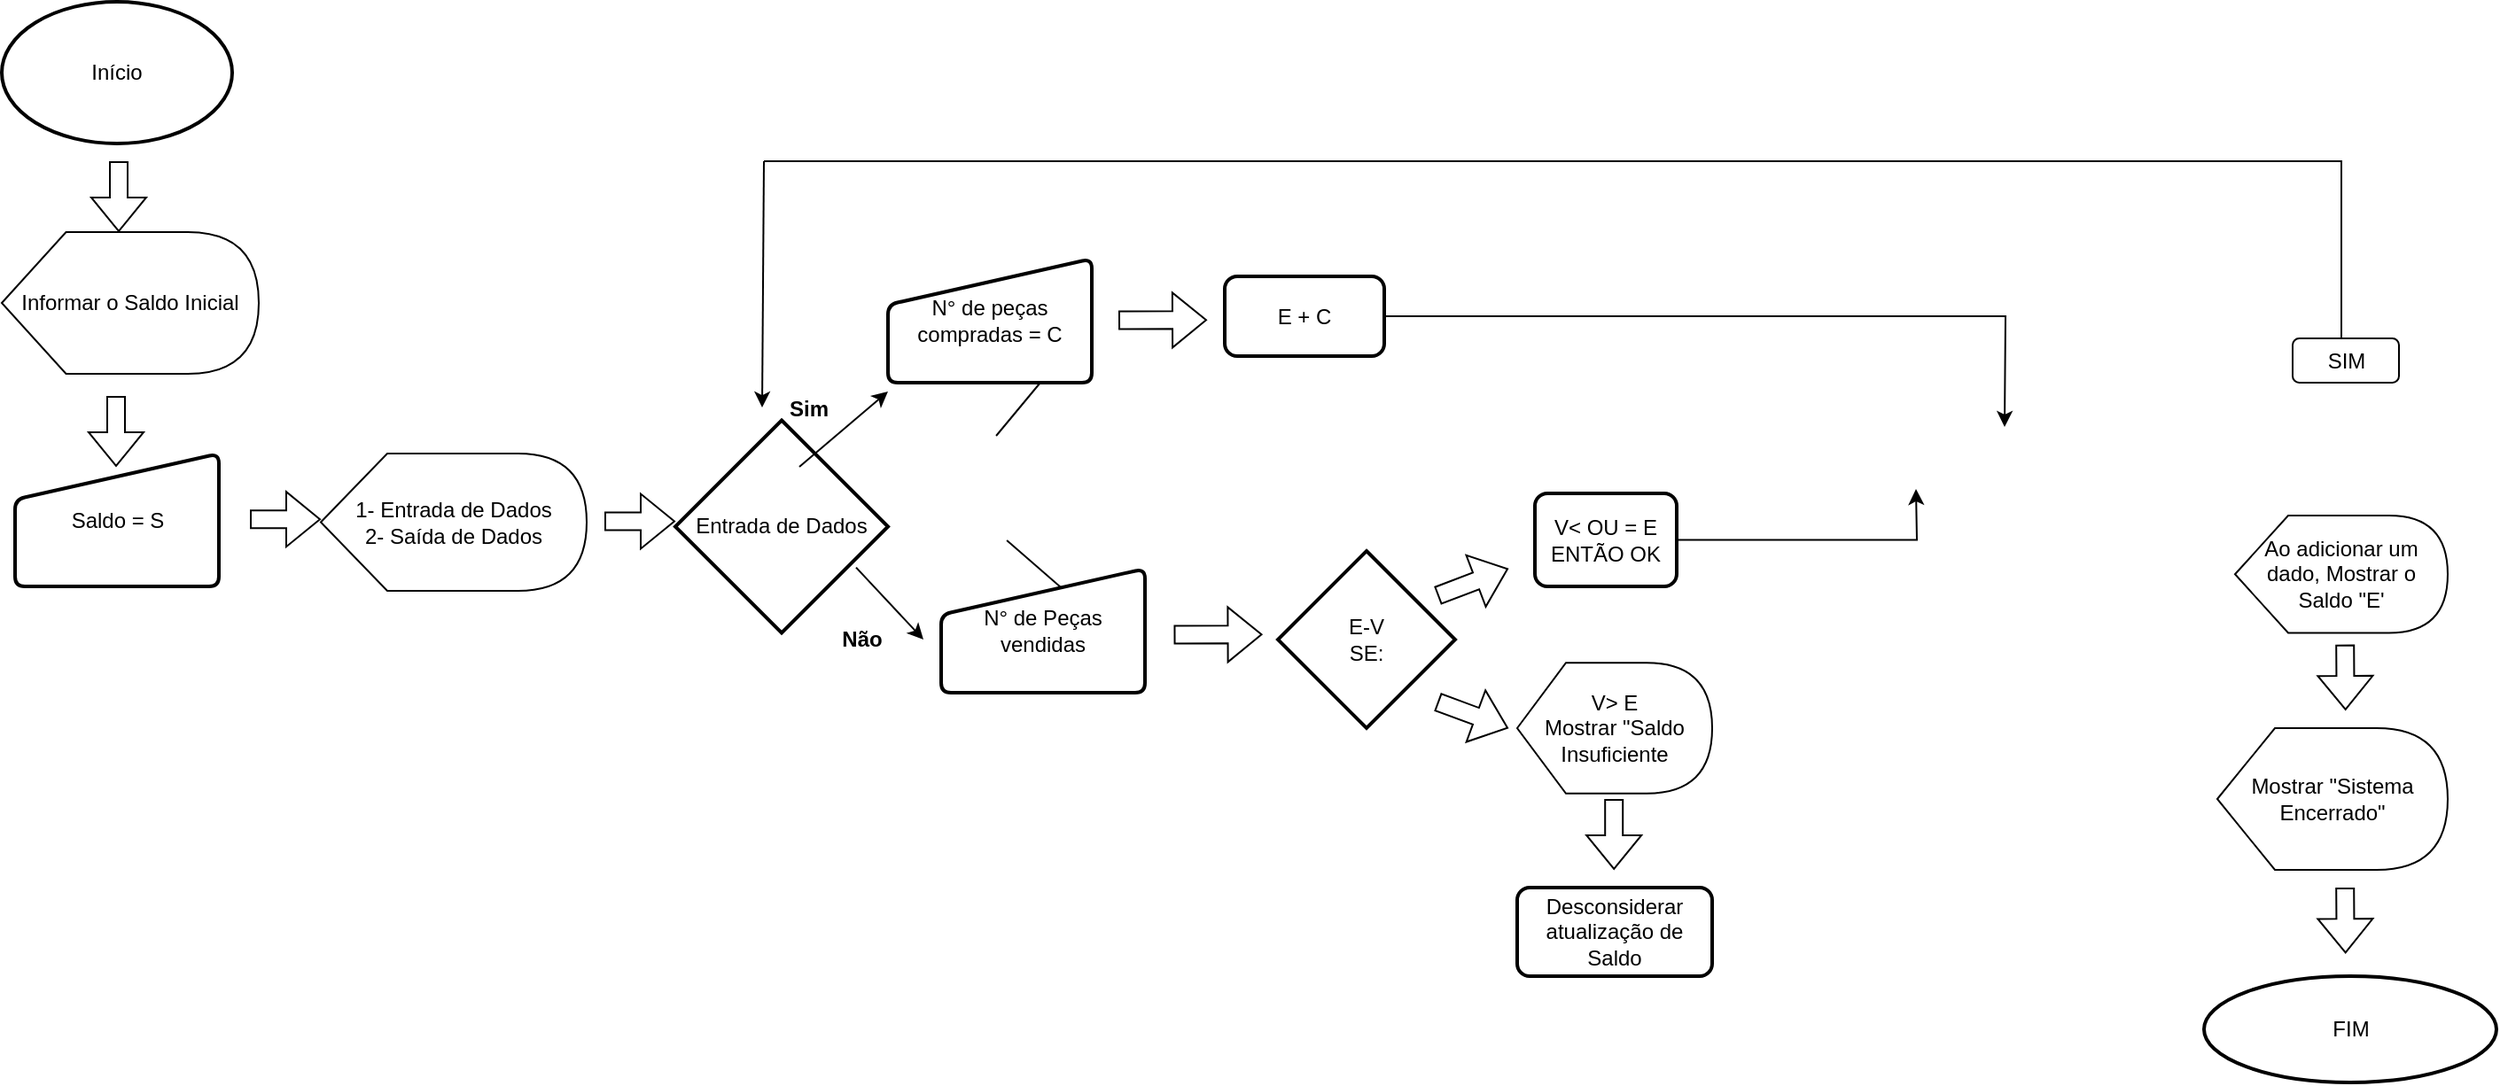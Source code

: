 <mxfile version="22.0.8" type="github" pages="2">
  <diagram id="zAwM45DpHathXPrW85D2" name="Página-1">
    <mxGraphModel dx="1434" dy="774" grid="1" gridSize="10" guides="1" tooltips="1" connect="1" arrows="1" fold="1" page="1" pageScale="1" pageWidth="980" pageHeight="690" math="0" shadow="0">
      <root>
        <mxCell id="0" />
        <mxCell id="1" parent="0" />
        <mxCell id="URq3C6O7KlHp4ZyZ8w96-13" value="" style="shape=flexArrow;endArrow=classic;html=1;rounded=0;" parent="1" edge="1">
          <mxGeometry width="50" height="50" relative="1" as="geometry">
            <mxPoint x="180" y="332.1" as="sourcePoint" />
            <mxPoint x="220" y="332.1" as="targetPoint" />
          </mxGeometry>
        </mxCell>
        <mxCell id="URq3C6O7KlHp4ZyZ8w96-16" value="" style="shape=flexArrow;endArrow=classic;html=1;rounded=0;" parent="1" edge="1">
          <mxGeometry width="50" height="50" relative="1" as="geometry">
            <mxPoint x="380" y="333.25" as="sourcePoint" />
            <mxPoint x="420" y="333.25" as="targetPoint" />
          </mxGeometry>
        </mxCell>
        <mxCell id="nw8zfE0IweU4Bdvtm1-o-6" style="edgeStyle=orthogonalEdgeStyle;rounded=0;orthogonalLoop=1;jettySize=auto;html=1;exitX=1;exitY=0.5;exitDx=0;exitDy=0;" parent="1" source="URq3C6O7KlHp4ZyZ8w96-17" edge="1">
          <mxGeometry relative="1" as="geometry">
            <mxPoint x="1170" y="280" as="targetPoint" />
          </mxGeometry>
        </mxCell>
        <mxCell id="URq3C6O7KlHp4ZyZ8w96-17" value="E + C" style="rounded=1;whiteSpace=wrap;html=1;absoluteArcSize=1;arcSize=14;strokeWidth=2;" parent="1" vertex="1">
          <mxGeometry x="730" y="195" width="90" height="45" as="geometry" />
        </mxCell>
        <mxCell id="URq3C6O7KlHp4ZyZ8w96-18" value="" style="endArrow=none;html=1;rounded=0;exitX=1;exitY=0.5;exitDx=0;exitDy=0;entryX=0.092;entryY=0;entryDx=0;entryDy=0;entryPerimeter=0;" parent="1" source="1x2nDWAGcZtVaxNC59Dj-2" edge="1">
          <mxGeometry width="50" height="50" relative="1" as="geometry">
            <mxPoint x="630" y="225" as="sourcePoint" />
            <mxPoint x="601.04" y="285" as="targetPoint" />
          </mxGeometry>
        </mxCell>
        <mxCell id="nw8zfE0IweU4Bdvtm1-o-7" style="edgeStyle=orthogonalEdgeStyle;rounded=0;orthogonalLoop=1;jettySize=auto;html=1;exitX=1;exitY=0.5;exitDx=0;exitDy=0;" parent="1" source="URq3C6O7KlHp4ZyZ8w96-20" edge="1">
          <mxGeometry relative="1" as="geometry">
            <mxPoint x="1120" y="315" as="targetPoint" />
          </mxGeometry>
        </mxCell>
        <mxCell id="URq3C6O7KlHp4ZyZ8w96-20" value="&lt;div&gt;V&amp;lt; OU = E &lt;br&gt;&lt;/div&gt;&lt;div&gt;ENTÃO OK&lt;br&gt;&lt;/div&gt;" style="rounded=1;whiteSpace=wrap;html=1;absoluteArcSize=1;arcSize=14;strokeWidth=2;" parent="1" vertex="1">
          <mxGeometry x="905" y="317.5" width="80" height="52.5" as="geometry" />
        </mxCell>
        <mxCell id="URq3C6O7KlHp4ZyZ8w96-26" value="Desconsiderar atualização de Saldo" style="rounded=1;whiteSpace=wrap;html=1;absoluteArcSize=1;arcSize=14;strokeWidth=2;" parent="1" vertex="1">
          <mxGeometry x="895" y="540" width="110" height="50" as="geometry" />
        </mxCell>
        <mxCell id="URq3C6O7KlHp4ZyZ8w96-31" value="" style="endArrow=none;html=1;rounded=0;entryX=1;entryY=0.5;entryDx=0;entryDy=0;exitX=0.142;exitY=0.983;exitDx=0;exitDy=0;exitPerimeter=0;" parent="1" edge="1">
          <mxGeometry width="50" height="50" relative="1" as="geometry">
            <mxPoint x="607.04" y="343.98" as="sourcePoint" />
            <mxPoint x="680" y="407.5" as="targetPoint" />
          </mxGeometry>
        </mxCell>
        <mxCell id="nw8zfE0IweU4Bdvtm1-o-11" value="SIM" style="rounded=1;whiteSpace=wrap;html=1;" parent="1" vertex="1">
          <mxGeometry x="1332.5" y="230" width="60" height="25" as="geometry" />
        </mxCell>
        <mxCell id="nw8zfE0IweU4Bdvtm1-o-17" value="FIM" style="ellipse;whiteSpace=wrap;html=1;rounded=1;arcSize=14;strokeWidth=2;" parent="1" vertex="1">
          <mxGeometry x="1282.5" y="590" width="165" height="60" as="geometry" />
        </mxCell>
        <mxCell id="nw8zfE0IweU4Bdvtm1-o-20" value="" style="shape=partialRectangle;whiteSpace=wrap;html=1;top=0;left=0;fillColor=none;rotation=-90;" parent="1" vertex="1">
          <mxGeometry x="1280" y="150" width="100" height="60" as="geometry" />
        </mxCell>
        <mxCell id="nw8zfE0IweU4Bdvtm1-o-23" value="" style="endArrow=none;html=1;rounded=0;" parent="1" edge="1">
          <mxGeometry width="50" height="50" relative="1" as="geometry">
            <mxPoint x="470" y="130" as="sourcePoint" />
            <mxPoint x="1300" y="130" as="targetPoint" />
          </mxGeometry>
        </mxCell>
        <mxCell id="nw8zfE0IweU4Bdvtm1-o-24" value="" style="endArrow=classic;html=1;rounded=0;entryX=-0.02;entryY=0.467;entryDx=0;entryDy=0;entryPerimeter=0;" parent="1" edge="1" target="j-H4uwWkcxne6lNj_nC7-4">
          <mxGeometry width="50" height="50" relative="1" as="geometry">
            <mxPoint x="470" y="130" as="sourcePoint" />
            <mxPoint x="469.5" y="280" as="targetPoint" />
          </mxGeometry>
        </mxCell>
        <mxCell id="dijSrvxacsLSLiNsPIf2-5" value="Início" style="strokeWidth=2;html=1;shape=mxgraph.flowchart.start_2;whiteSpace=wrap;" parent="1" vertex="1">
          <mxGeometry x="40" y="40" width="130" height="80" as="geometry" />
        </mxCell>
        <mxCell id="dijSrvxacsLSLiNsPIf2-7" value="" style="shape=flexArrow;endArrow=classic;html=1;rounded=0;" parent="1" edge="1">
          <mxGeometry width="50" height="50" relative="1" as="geometry">
            <mxPoint x="106" y="130" as="sourcePoint" />
            <mxPoint x="106" y="170" as="targetPoint" />
          </mxGeometry>
        </mxCell>
        <mxCell id="6D9CzAvD1WX5cZGd-jI6-1" value="Informar o Saldo Inicial" style="shape=display;whiteSpace=wrap;html=1;" parent="1" vertex="1">
          <mxGeometry x="40" y="170" width="145" height="80" as="geometry" />
        </mxCell>
        <mxCell id="SXfANWnVWO6RLLjHBBKh-1" value="Saldo = S" style="html=1;strokeWidth=2;shape=manualInput;whiteSpace=wrap;rounded=1;size=26;arcSize=11;" parent="1" vertex="1">
          <mxGeometry x="47.5" y="295" width="115" height="75" as="geometry" />
        </mxCell>
        <mxCell id="SXfANWnVWO6RLLjHBBKh-2" value="" style="shape=flexArrow;endArrow=classic;html=1;rounded=0;" parent="1" edge="1">
          <mxGeometry width="50" height="50" relative="1" as="geometry">
            <mxPoint x="104.5" y="262.5" as="sourcePoint" />
            <mxPoint x="104.5" y="302.5" as="targetPoint" />
          </mxGeometry>
        </mxCell>
        <mxCell id="9paZCEfjC2MaXkOwci7P-1" value="Entrada de Dados" style="strokeWidth=2;html=1;shape=mxgraph.flowchart.decision;whiteSpace=wrap;" parent="1" vertex="1">
          <mxGeometry x="420" y="276.25" width="120" height="120" as="geometry" />
        </mxCell>
        <mxCell id="9paZCEfjC2MaXkOwci7P-2" value="&lt;div&gt;1- Entrada de Dados&lt;/div&gt;&lt;div&gt;2- Saída de Dados&lt;br&gt;&lt;/div&gt;" style="shape=display;whiteSpace=wrap;html=1;" parent="1" vertex="1">
          <mxGeometry x="220" y="295" width="150" height="77.5" as="geometry" />
        </mxCell>
        <mxCell id="1x2nDWAGcZtVaxNC59Dj-2" value="N° de peças compradas = C" style="html=1;strokeWidth=2;shape=manualInput;whiteSpace=wrap;rounded=1;size=26;arcSize=11;" parent="1" vertex="1">
          <mxGeometry x="540" y="185" width="115" height="70" as="geometry" />
        </mxCell>
        <mxCell id="1x2nDWAGcZtVaxNC59Dj-4" value="N° de Peças vendidas" style="html=1;strokeWidth=2;shape=manualInput;whiteSpace=wrap;rounded=1;size=26;arcSize=11;" parent="1" vertex="1">
          <mxGeometry x="570" y="360" width="115" height="70" as="geometry" />
        </mxCell>
        <mxCell id="1x2nDWAGcZtVaxNC59Dj-5" value="" style="shape=flexArrow;endArrow=classic;html=1;rounded=0;" parent="1" edge="1">
          <mxGeometry width="50" height="50" relative="1" as="geometry">
            <mxPoint x="670" y="219.8" as="sourcePoint" />
            <mxPoint x="720" y="219.6" as="targetPoint" />
          </mxGeometry>
        </mxCell>
        <mxCell id="1x2nDWAGcZtVaxNC59Dj-6" value="" style="shape=flexArrow;endArrow=classic;html=1;rounded=0;" parent="1" edge="1">
          <mxGeometry width="50" height="50" relative="1" as="geometry">
            <mxPoint x="701.25" y="397.3" as="sourcePoint" />
            <mxPoint x="751.25" y="397.1" as="targetPoint" />
          </mxGeometry>
        </mxCell>
        <mxCell id="1x2nDWAGcZtVaxNC59Dj-7" value="Ao adicionar um dado, Mostrar o Saldo &quot;E&#39;" style="shape=display;whiteSpace=wrap;html=1;" parent="1" vertex="1">
          <mxGeometry x="1300" y="330" width="120" height="66.25" as="geometry" />
        </mxCell>
        <mxCell id="1x2nDWAGcZtVaxNC59Dj-8" value="E-V&lt;br&gt;SE:" style="strokeWidth=2;html=1;shape=mxgraph.flowchart.decision;whiteSpace=wrap;" parent="1" vertex="1">
          <mxGeometry x="760" y="350" width="100" height="100" as="geometry" />
        </mxCell>
        <mxCell id="1x2nDWAGcZtVaxNC59Dj-10" value="" style="shape=flexArrow;endArrow=classic;html=1;rounded=0;" parent="1" edge="1">
          <mxGeometry width="50" height="50" relative="1" as="geometry">
            <mxPoint x="850" y="375.2" as="sourcePoint" />
            <mxPoint x="890" y="360" as="targetPoint" />
          </mxGeometry>
        </mxCell>
        <mxCell id="1x2nDWAGcZtVaxNC59Dj-11" value="" style="shape=flexArrow;endArrow=classic;html=1;rounded=0;" parent="1" edge="1">
          <mxGeometry width="50" height="50" relative="1" as="geometry">
            <mxPoint x="850" y="435.2" as="sourcePoint" />
            <mxPoint x="890" y="450" as="targetPoint" />
          </mxGeometry>
        </mxCell>
        <mxCell id="1x2nDWAGcZtVaxNC59Dj-12" value="" style="shape=flexArrow;endArrow=classic;html=1;rounded=0;" parent="1" edge="1">
          <mxGeometry width="50" height="50" relative="1" as="geometry">
            <mxPoint x="949.6" y="490" as="sourcePoint" />
            <mxPoint x="949.6" y="530" as="targetPoint" />
          </mxGeometry>
        </mxCell>
        <mxCell id="1x2nDWAGcZtVaxNC59Dj-14" value="V&amp;gt; E&lt;br&gt;Mostrar &quot;Saldo Insuficiente" style="shape=display;whiteSpace=wrap;html=1;" parent="1" vertex="1">
          <mxGeometry x="895" y="413.13" width="110" height="73.75" as="geometry" />
        </mxCell>
        <mxCell id="1x2nDWAGcZtVaxNC59Dj-18" value="" style="shape=flexArrow;endArrow=classic;html=1;rounded=0;" parent="1" edge="1">
          <mxGeometry width="50" height="50" relative="1" as="geometry">
            <mxPoint x="1362.1" y="402.85" as="sourcePoint" />
            <mxPoint x="1362.35" y="440" as="targetPoint" />
          </mxGeometry>
        </mxCell>
        <mxCell id="1x2nDWAGcZtVaxNC59Dj-20" value="" style="edgeStyle=orthogonalEdgeStyle;rounded=0;orthogonalLoop=1;jettySize=auto;html=1;" parent="1" target="1x2nDWAGcZtVaxNC59Dj-19" edge="1">
          <mxGeometry relative="1" as="geometry">
            <mxPoint x="1370" y="486.88" as="sourcePoint" />
            <mxPoint x="1363" y="530" as="targetPoint" />
          </mxGeometry>
        </mxCell>
        <mxCell id="1x2nDWAGcZtVaxNC59Dj-19" value="Mostrar &quot;Sistema Encerrado&quot;" style="shape=display;whiteSpace=wrap;html=1;" parent="1" vertex="1">
          <mxGeometry x="1290" y="450" width="130" height="80" as="geometry" />
        </mxCell>
        <mxCell id="1x2nDWAGcZtVaxNC59Dj-21" value="" style="shape=flexArrow;endArrow=classic;html=1;rounded=0;" parent="1" edge="1">
          <mxGeometry width="50" height="50" relative="1" as="geometry">
            <mxPoint x="1362.1" y="540" as="sourcePoint" />
            <mxPoint x="1362.35" y="577.15" as="targetPoint" />
          </mxGeometry>
        </mxCell>
        <mxCell id="j-H4uwWkcxne6lNj_nC7-1" value="" style="endArrow=classic;html=1;rounded=0;exitX=0.85;exitY=0.692;exitDx=0;exitDy=0;exitPerimeter=0;" edge="1" parent="1" source="9paZCEfjC2MaXkOwci7P-1">
          <mxGeometry width="50" height="50" relative="1" as="geometry">
            <mxPoint x="510" y="450" as="sourcePoint" />
            <mxPoint x="560" y="400" as="targetPoint" />
          </mxGeometry>
        </mxCell>
        <mxCell id="j-H4uwWkcxne6lNj_nC7-2" value="" style="endArrow=classic;html=1;rounded=0;exitX=0.85;exitY=0.692;exitDx=0;exitDy=0;exitPerimeter=0;" edge="1" parent="1">
          <mxGeometry width="50" height="50" relative="1" as="geometry">
            <mxPoint x="490" y="302.5" as="sourcePoint" />
            <mxPoint x="540" y="260" as="targetPoint" />
          </mxGeometry>
        </mxCell>
        <mxCell id="j-H4uwWkcxne6lNj_nC7-3" value="Não" style="text;html=1;align=center;verticalAlign=middle;resizable=0;points=[];autosize=1;strokeColor=none;fillColor=none;fontStyle=1" vertex="1" parent="1">
          <mxGeometry x="500" y="385" width="50" height="30" as="geometry" />
        </mxCell>
        <mxCell id="j-H4uwWkcxne6lNj_nC7-4" value="Sim" style="text;html=1;align=center;verticalAlign=middle;resizable=0;points=[];autosize=1;strokeColor=none;fillColor=none;fontStyle=1" vertex="1" parent="1">
          <mxGeometry x="470" y="255" width="50" height="30" as="geometry" />
        </mxCell>
      </root>
    </mxGraphModel>
  </diagram>
  <diagram id="TirI8kbaZ5W1pwOb-dv2" name="Página-2">
    <mxGraphModel dx="1434" dy="774" grid="1" gridSize="10" guides="1" tooltips="1" connect="1" arrows="1" fold="1" page="1" pageScale="1" pageWidth="827" pageHeight="1169" math="0" shadow="0">
      <root>
        <mxCell id="0" />
        <mxCell id="1" parent="0" />
        <mxCell id="Wew-WHtuhZpQHljSESFe-3" value="S - QR" style="rounded=0;whiteSpace=wrap;html=1;" vertex="1" parent="1">
          <mxGeometry x="90" y="330" width="120" height="60" as="geometry" />
        </mxCell>
      </root>
    </mxGraphModel>
  </diagram>
</mxfile>
